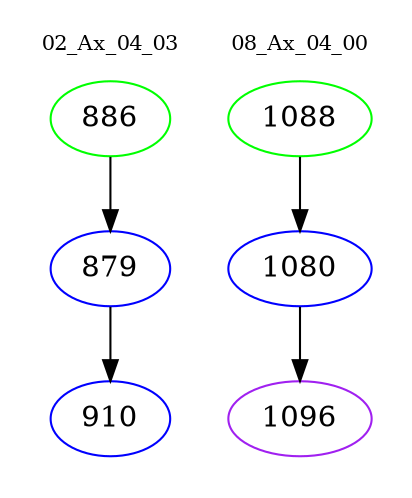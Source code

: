 digraph{
subgraph cluster_0 {
color = white
label = "02_Ax_04_03";
fontsize=10;
T0_886 [label="886", color="green"]
T0_886 -> T0_879 [color="black"]
T0_879 [label="879", color="blue"]
T0_879 -> T0_910 [color="black"]
T0_910 [label="910", color="blue"]
}
subgraph cluster_1 {
color = white
label = "08_Ax_04_00";
fontsize=10;
T1_1088 [label="1088", color="green"]
T1_1088 -> T1_1080 [color="black"]
T1_1080 [label="1080", color="blue"]
T1_1080 -> T1_1096 [color="black"]
T1_1096 [label="1096", color="purple"]
}
}
